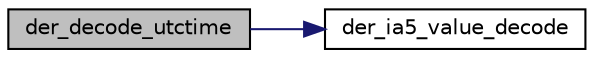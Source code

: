digraph "der_decode_utctime"
{
 // LATEX_PDF_SIZE
  edge [fontname="Helvetica",fontsize="10",labelfontname="Helvetica",labelfontsize="10"];
  node [fontname="Helvetica",fontsize="10",shape=record];
  rankdir="LR";
  Node2 [label="der_decode_utctime",height=0.2,width=0.4,color="black", fillcolor="grey75", style="filled", fontcolor="black",tooltip="Decodes a UTC time structure in DER format (reads all 6 valid encoding formats)"];
  Node2 -> Node3 [color="midnightblue",fontsize="10",style="solid",fontname="Helvetica"];
  Node3 [label="der_ia5_value_decode",height=0.2,width=0.4,color="black", fillcolor="white", style="filled",URL="$der__length__ia5__string_8c.html#a52dbde67731f9a92da76ff73f6c960de",tooltip=" "];
}
